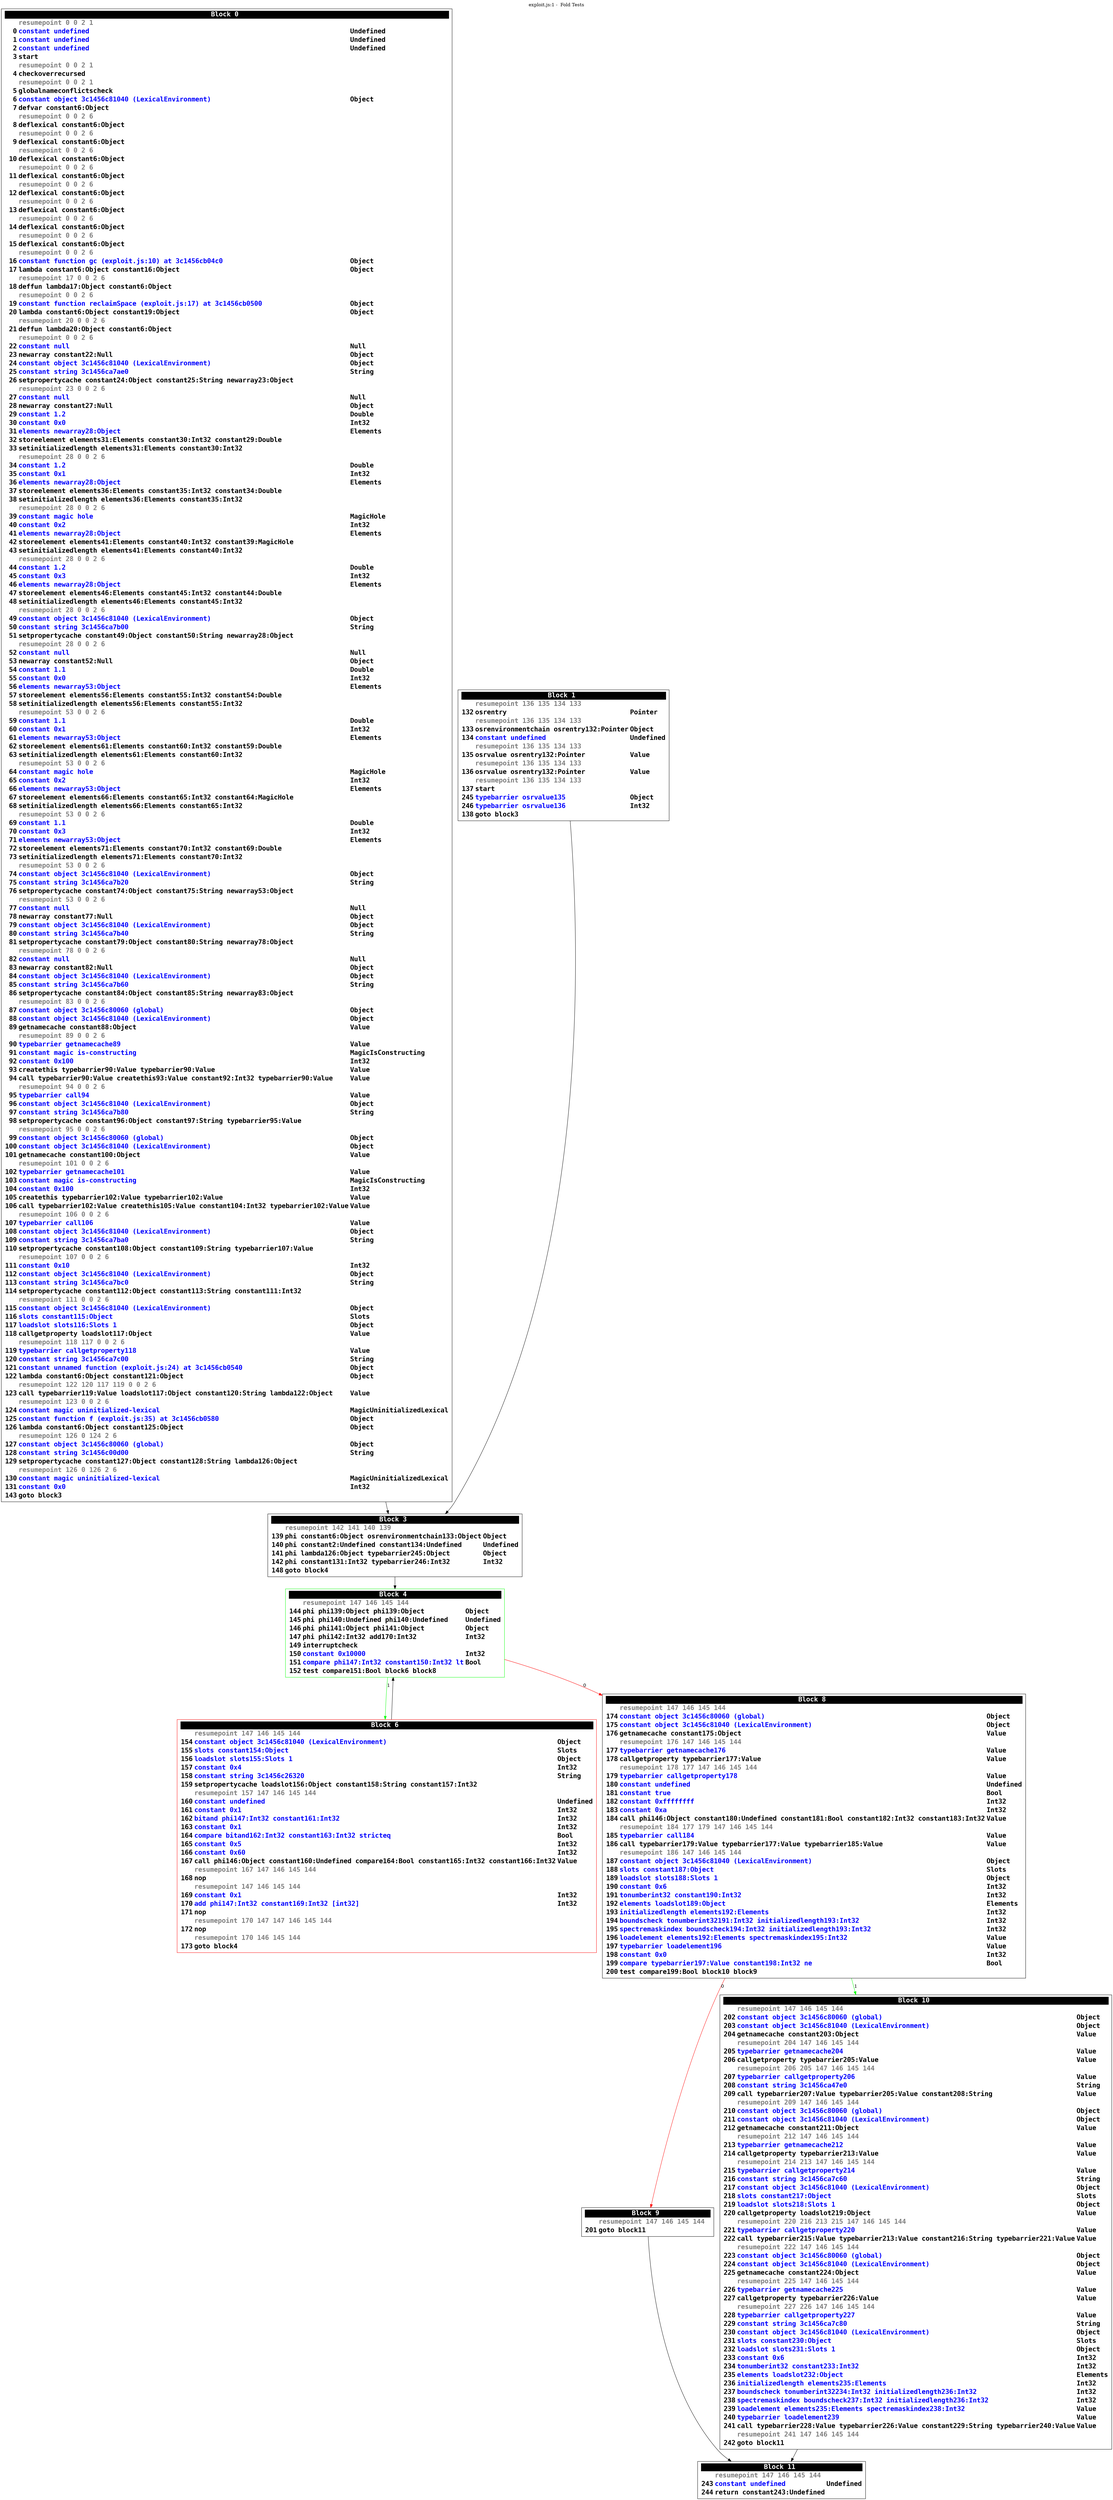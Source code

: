 digraph {
labelloc = t;
labelfontsize = 30;
label = "exploit.js:1 -  Fold Tests";
  rankdir=TB
  splines=true

  "Block0" [ shape=box fontsize=20 fontname="Consolas Bold" label=<<table border="0" cellborder="0" cellpadding="1"><tr><td align="center" bgcolor="black" colspan="3"><font color="white">Block 0 </font></td></tr><tr><td align="left"></td><td align="left"><font color="grey50">resumepoint 0 0 2 1 </font></td><td></td></tr><tr><td align="right" port="i0">0</td><td align="left"><font color="blue">constant undefined</font></td><td align="left">Undefined</td></tr><tr><td align="right" port="i1">1</td><td align="left"><font color="blue">constant undefined</font></td><td align="left">Undefined</td></tr><tr><td align="right" port="i2">2</td><td align="left"><font color="blue">constant undefined</font></td><td align="left">Undefined</td></tr><tr><td align="right" port="i3">3</td><td align="left">start</td></tr><tr><td align="left"></td><td align="left"><font color="grey50">resumepoint 0 0 2 1 </font></td><td></td></tr><tr><td align="right" port="i4">4</td><td align="left">checkoverrecursed</td></tr><tr><td align="left"></td><td align="left"><font color="grey50">resumepoint 0 0 2 1 </font></td><td></td></tr><tr><td align="right" port="i5">5</td><td align="left">globalnameconflictscheck</td></tr><tr><td align="right" port="i6">6</td><td align="left"><font color="blue">constant object 3c1456c81040 (LexicalEnvironment)</font></td><td align="left">Object</td></tr><tr><td align="right" port="i7">7</td><td align="left">defvar constant6:Object</td></tr><tr><td align="left"></td><td align="left"><font color="grey50">resumepoint 0 0 2 6 </font></td><td></td></tr><tr><td align="right" port="i8">8</td><td align="left">deflexical constant6:Object</td></tr><tr><td align="left"></td><td align="left"><font color="grey50">resumepoint 0 0 2 6 </font></td><td></td></tr><tr><td align="right" port="i9">9</td><td align="left">deflexical constant6:Object</td></tr><tr><td align="left"></td><td align="left"><font color="grey50">resumepoint 0 0 2 6 </font></td><td></td></tr><tr><td align="right" port="i10">10</td><td align="left">deflexical constant6:Object</td></tr><tr><td align="left"></td><td align="left"><font color="grey50">resumepoint 0 0 2 6 </font></td><td></td></tr><tr><td align="right" port="i11">11</td><td align="left">deflexical constant6:Object</td></tr><tr><td align="left"></td><td align="left"><font color="grey50">resumepoint 0 0 2 6 </font></td><td></td></tr><tr><td align="right" port="i12">12</td><td align="left">deflexical constant6:Object</td></tr><tr><td align="left"></td><td align="left"><font color="grey50">resumepoint 0 0 2 6 </font></td><td></td></tr><tr><td align="right" port="i13">13</td><td align="left">deflexical constant6:Object</td></tr><tr><td align="left"></td><td align="left"><font color="grey50">resumepoint 0 0 2 6 </font></td><td></td></tr><tr><td align="right" port="i14">14</td><td align="left">deflexical constant6:Object</td></tr><tr><td align="left"></td><td align="left"><font color="grey50">resumepoint 0 0 2 6 </font></td><td></td></tr><tr><td align="right" port="i15">15</td><td align="left">deflexical constant6:Object</td></tr><tr><td align="left"></td><td align="left"><font color="grey50">resumepoint 0 0 2 6 </font></td><td></td></tr><tr><td align="right" port="i16">16</td><td align="left"><font color="blue">constant function gc (exploit.js:10) at 3c1456cb04c0</font></td><td align="left">Object</td></tr><tr><td align="right" port="i17">17</td><td align="left">lambda constant6:Object constant16:Object</td><td align="left">Object</td></tr><tr><td align="left"></td><td align="left"><font color="grey50">resumepoint 17 0 0 2 6 </font></td><td></td></tr><tr><td align="right" port="i18">18</td><td align="left">deffun lambda17:Object constant6:Object</td></tr><tr><td align="left"></td><td align="left"><font color="grey50">resumepoint 0 0 2 6 </font></td><td></td></tr><tr><td align="right" port="i19">19</td><td align="left"><font color="blue">constant function reclaimSpace (exploit.js:17) at 3c1456cb0500</font></td><td align="left">Object</td></tr><tr><td align="right" port="i20">20</td><td align="left">lambda constant6:Object constant19:Object</td><td align="left">Object</td></tr><tr><td align="left"></td><td align="left"><font color="grey50">resumepoint 20 0 0 2 6 </font></td><td></td></tr><tr><td align="right" port="i21">21</td><td align="left">deffun lambda20:Object constant6:Object</td></tr><tr><td align="left"></td><td align="left"><font color="grey50">resumepoint 0 0 2 6 </font></td><td></td></tr><tr><td align="right" port="i22">22</td><td align="left"><font color="blue">constant null</font></td><td align="left">Null</td></tr><tr><td align="right" port="i23">23</td><td align="left">newarray constant22:Null</td><td align="left">Object</td></tr><tr><td align="right" port="i24">24</td><td align="left"><font color="blue">constant object 3c1456c81040 (LexicalEnvironment)</font></td><td align="left">Object</td></tr><tr><td align="right" port="i25">25</td><td align="left"><font color="blue">constant string 3c1456ca7ae0</font></td><td align="left">String</td></tr><tr><td align="right" port="i26">26</td><td align="left">setpropertycache constant24:Object constant25:String newarray23:Object</td></tr><tr><td align="left"></td><td align="left"><font color="grey50">resumepoint 23 0 0 2 6 </font></td><td></td></tr><tr><td align="right" port="i27">27</td><td align="left"><font color="blue">constant null</font></td><td align="left">Null</td></tr><tr><td align="right" port="i28">28</td><td align="left">newarray constant27:Null</td><td align="left">Object</td></tr><tr><td align="right" port="i29">29</td><td align="left"><font color="blue">constant 1.2</font></td><td align="left">Double</td></tr><tr><td align="right" port="i30">30</td><td align="left"><font color="blue">constant 0x0</font></td><td align="left">Int32</td></tr><tr><td align="right" port="i31">31</td><td align="left"><font color="blue">elements newarray28:Object</font></td><td align="left">Elements</td></tr><tr><td align="right" port="i32">32</td><td align="left">storeelement elements31:Elements constant30:Int32 constant29:Double</td></tr><tr><td align="right" port="i33">33</td><td align="left">setinitializedlength elements31:Elements constant30:Int32</td></tr><tr><td align="left"></td><td align="left"><font color="grey50">resumepoint 28 0 0 2 6 </font></td><td></td></tr><tr><td align="right" port="i34">34</td><td align="left"><font color="blue">constant 1.2</font></td><td align="left">Double</td></tr><tr><td align="right" port="i35">35</td><td align="left"><font color="blue">constant 0x1</font></td><td align="left">Int32</td></tr><tr><td align="right" port="i36">36</td><td align="left"><font color="blue">elements newarray28:Object</font></td><td align="left">Elements</td></tr><tr><td align="right" port="i37">37</td><td align="left">storeelement elements36:Elements constant35:Int32 constant34:Double</td></tr><tr><td align="right" port="i38">38</td><td align="left">setinitializedlength elements36:Elements constant35:Int32</td></tr><tr><td align="left"></td><td align="left"><font color="grey50">resumepoint 28 0 0 2 6 </font></td><td></td></tr><tr><td align="right" port="i39">39</td><td align="left"><font color="blue">constant magic hole</font></td><td align="left">MagicHole</td></tr><tr><td align="right" port="i40">40</td><td align="left"><font color="blue">constant 0x2</font></td><td align="left">Int32</td></tr><tr><td align="right" port="i41">41</td><td align="left"><font color="blue">elements newarray28:Object</font></td><td align="left">Elements</td></tr><tr><td align="right" port="i42">42</td><td align="left">storeelement elements41:Elements constant40:Int32 constant39:MagicHole</td></tr><tr><td align="right" port="i43">43</td><td align="left">setinitializedlength elements41:Elements constant40:Int32</td></tr><tr><td align="left"></td><td align="left"><font color="grey50">resumepoint 28 0 0 2 6 </font></td><td></td></tr><tr><td align="right" port="i44">44</td><td align="left"><font color="blue">constant 1.2</font></td><td align="left">Double</td></tr><tr><td align="right" port="i45">45</td><td align="left"><font color="blue">constant 0x3</font></td><td align="left">Int32</td></tr><tr><td align="right" port="i46">46</td><td align="left"><font color="blue">elements newarray28:Object</font></td><td align="left">Elements</td></tr><tr><td align="right" port="i47">47</td><td align="left">storeelement elements46:Elements constant45:Int32 constant44:Double</td></tr><tr><td align="right" port="i48">48</td><td align="left">setinitializedlength elements46:Elements constant45:Int32</td></tr><tr><td align="left"></td><td align="left"><font color="grey50">resumepoint 28 0 0 2 6 </font></td><td></td></tr><tr><td align="right" port="i49">49</td><td align="left"><font color="blue">constant object 3c1456c81040 (LexicalEnvironment)</font></td><td align="left">Object</td></tr><tr><td align="right" port="i50">50</td><td align="left"><font color="blue">constant string 3c1456ca7b00</font></td><td align="left">String</td></tr><tr><td align="right" port="i51">51</td><td align="left">setpropertycache constant49:Object constant50:String newarray28:Object</td></tr><tr><td align="left"></td><td align="left"><font color="grey50">resumepoint 28 0 0 2 6 </font></td><td></td></tr><tr><td align="right" port="i52">52</td><td align="left"><font color="blue">constant null</font></td><td align="left">Null</td></tr><tr><td align="right" port="i53">53</td><td align="left">newarray constant52:Null</td><td align="left">Object</td></tr><tr><td align="right" port="i54">54</td><td align="left"><font color="blue">constant 1.1</font></td><td align="left">Double</td></tr><tr><td align="right" port="i55">55</td><td align="left"><font color="blue">constant 0x0</font></td><td align="left">Int32</td></tr><tr><td align="right" port="i56">56</td><td align="left"><font color="blue">elements newarray53:Object</font></td><td align="left">Elements</td></tr><tr><td align="right" port="i57">57</td><td align="left">storeelement elements56:Elements constant55:Int32 constant54:Double</td></tr><tr><td align="right" port="i58">58</td><td align="left">setinitializedlength elements56:Elements constant55:Int32</td></tr><tr><td align="left"></td><td align="left"><font color="grey50">resumepoint 53 0 0 2 6 </font></td><td></td></tr><tr><td align="right" port="i59">59</td><td align="left"><font color="blue">constant 1.1</font></td><td align="left">Double</td></tr><tr><td align="right" port="i60">60</td><td align="left"><font color="blue">constant 0x1</font></td><td align="left">Int32</td></tr><tr><td align="right" port="i61">61</td><td align="left"><font color="blue">elements newarray53:Object</font></td><td align="left">Elements</td></tr><tr><td align="right" port="i62">62</td><td align="left">storeelement elements61:Elements constant60:Int32 constant59:Double</td></tr><tr><td align="right" port="i63">63</td><td align="left">setinitializedlength elements61:Elements constant60:Int32</td></tr><tr><td align="left"></td><td align="left"><font color="grey50">resumepoint 53 0 0 2 6 </font></td><td></td></tr><tr><td align="right" port="i64">64</td><td align="left"><font color="blue">constant magic hole</font></td><td align="left">MagicHole</td></tr><tr><td align="right" port="i65">65</td><td align="left"><font color="blue">constant 0x2</font></td><td align="left">Int32</td></tr><tr><td align="right" port="i66">66</td><td align="left"><font color="blue">elements newarray53:Object</font></td><td align="left">Elements</td></tr><tr><td align="right" port="i67">67</td><td align="left">storeelement elements66:Elements constant65:Int32 constant64:MagicHole</td></tr><tr><td align="right" port="i68">68</td><td align="left">setinitializedlength elements66:Elements constant65:Int32</td></tr><tr><td align="left"></td><td align="left"><font color="grey50">resumepoint 53 0 0 2 6 </font></td><td></td></tr><tr><td align="right" port="i69">69</td><td align="left"><font color="blue">constant 1.1</font></td><td align="left">Double</td></tr><tr><td align="right" port="i70">70</td><td align="left"><font color="blue">constant 0x3</font></td><td align="left">Int32</td></tr><tr><td align="right" port="i71">71</td><td align="left"><font color="blue">elements newarray53:Object</font></td><td align="left">Elements</td></tr><tr><td align="right" port="i72">72</td><td align="left">storeelement elements71:Elements constant70:Int32 constant69:Double</td></tr><tr><td align="right" port="i73">73</td><td align="left">setinitializedlength elements71:Elements constant70:Int32</td></tr><tr><td align="left"></td><td align="left"><font color="grey50">resumepoint 53 0 0 2 6 </font></td><td></td></tr><tr><td align="right" port="i74">74</td><td align="left"><font color="blue">constant object 3c1456c81040 (LexicalEnvironment)</font></td><td align="left">Object</td></tr><tr><td align="right" port="i75">75</td><td align="left"><font color="blue">constant string 3c1456ca7b20</font></td><td align="left">String</td></tr><tr><td align="right" port="i76">76</td><td align="left">setpropertycache constant74:Object constant75:String newarray53:Object</td></tr><tr><td align="left"></td><td align="left"><font color="grey50">resumepoint 53 0 0 2 6 </font></td><td></td></tr><tr><td align="right" port="i77">77</td><td align="left"><font color="blue">constant null</font></td><td align="left">Null</td></tr><tr><td align="right" port="i78">78</td><td align="left">newarray constant77:Null</td><td align="left">Object</td></tr><tr><td align="right" port="i79">79</td><td align="left"><font color="blue">constant object 3c1456c81040 (LexicalEnvironment)</font></td><td align="left">Object</td></tr><tr><td align="right" port="i80">80</td><td align="left"><font color="blue">constant string 3c1456ca7b40</font></td><td align="left">String</td></tr><tr><td align="right" port="i81">81</td><td align="left">setpropertycache constant79:Object constant80:String newarray78:Object</td></tr><tr><td align="left"></td><td align="left"><font color="grey50">resumepoint 78 0 0 2 6 </font></td><td></td></tr><tr><td align="right" port="i82">82</td><td align="left"><font color="blue">constant null</font></td><td align="left">Null</td></tr><tr><td align="right" port="i83">83</td><td align="left">newarray constant82:Null</td><td align="left">Object</td></tr><tr><td align="right" port="i84">84</td><td align="left"><font color="blue">constant object 3c1456c81040 (LexicalEnvironment)</font></td><td align="left">Object</td></tr><tr><td align="right" port="i85">85</td><td align="left"><font color="blue">constant string 3c1456ca7b60</font></td><td align="left">String</td></tr><tr><td align="right" port="i86">86</td><td align="left">setpropertycache constant84:Object constant85:String newarray83:Object</td></tr><tr><td align="left"></td><td align="left"><font color="grey50">resumepoint 83 0 0 2 6 </font></td><td></td></tr><tr><td align="right" port="i87">87</td><td align="left"><font color="blue">constant object 3c1456c80060 (global)</font></td><td align="left">Object</td></tr><tr><td align="right" port="i88">88</td><td align="left"><font color="blue">constant object 3c1456c81040 (LexicalEnvironment)</font></td><td align="left">Object</td></tr><tr><td align="right" port="i89">89</td><td align="left">getnamecache constant88:Object</td><td align="left">Value</td></tr><tr><td align="left"></td><td align="left"><font color="grey50">resumepoint 89 0 0 2 6 </font></td><td></td></tr><tr><td align="right" port="i90">90</td><td align="left"><font color="blue">typebarrier getnamecache89</font></td><td align="left">Value</td></tr><tr><td align="right" port="i91">91</td><td align="left"><font color="blue">constant magic is-constructing</font></td><td align="left">MagicIsConstructing</td></tr><tr><td align="right" port="i92">92</td><td align="left"><font color="blue">constant 0x100</font></td><td align="left">Int32</td></tr><tr><td align="right" port="i93">93</td><td align="left">createthis typebarrier90:Value typebarrier90:Value</td><td align="left">Value</td></tr><tr><td align="right" port="i94">94</td><td align="left">call typebarrier90:Value createthis93:Value constant92:Int32 typebarrier90:Value</td><td align="left">Value</td></tr><tr><td align="left"></td><td align="left"><font color="grey50">resumepoint 94 0 0 2 6 </font></td><td></td></tr><tr><td align="right" port="i95">95</td><td align="left"><font color="blue">typebarrier call94</font></td><td align="left">Value</td></tr><tr><td align="right" port="i96">96</td><td align="left"><font color="blue">constant object 3c1456c81040 (LexicalEnvironment)</font></td><td align="left">Object</td></tr><tr><td align="right" port="i97">97</td><td align="left"><font color="blue">constant string 3c1456ca7b80</font></td><td align="left">String</td></tr><tr><td align="right" port="i98">98</td><td align="left">setpropertycache constant96:Object constant97:String typebarrier95:Value</td></tr><tr><td align="left"></td><td align="left"><font color="grey50">resumepoint 95 0 0 2 6 </font></td><td></td></tr><tr><td align="right" port="i99">99</td><td align="left"><font color="blue">constant object 3c1456c80060 (global)</font></td><td align="left">Object</td></tr><tr><td align="right" port="i100">100</td><td align="left"><font color="blue">constant object 3c1456c81040 (LexicalEnvironment)</font></td><td align="left">Object</td></tr><tr><td align="right" port="i101">101</td><td align="left">getnamecache constant100:Object</td><td align="left">Value</td></tr><tr><td align="left"></td><td align="left"><font color="grey50">resumepoint 101 0 0 2 6 </font></td><td></td></tr><tr><td align="right" port="i102">102</td><td align="left"><font color="blue">typebarrier getnamecache101</font></td><td align="left">Value</td></tr><tr><td align="right" port="i103">103</td><td align="left"><font color="blue">constant magic is-constructing</font></td><td align="left">MagicIsConstructing</td></tr><tr><td align="right" port="i104">104</td><td align="left"><font color="blue">constant 0x100</font></td><td align="left">Int32</td></tr><tr><td align="right" port="i105">105</td><td align="left">createthis typebarrier102:Value typebarrier102:Value</td><td align="left">Value</td></tr><tr><td align="right" port="i106">106</td><td align="left">call typebarrier102:Value createthis105:Value constant104:Int32 typebarrier102:Value</td><td align="left">Value</td></tr><tr><td align="left"></td><td align="left"><font color="grey50">resumepoint 106 0 0 2 6 </font></td><td></td></tr><tr><td align="right" port="i107">107</td><td align="left"><font color="blue">typebarrier call106</font></td><td align="left">Value</td></tr><tr><td align="right" port="i108">108</td><td align="left"><font color="blue">constant object 3c1456c81040 (LexicalEnvironment)</font></td><td align="left">Object</td></tr><tr><td align="right" port="i109">109</td><td align="left"><font color="blue">constant string 3c1456ca7ba0</font></td><td align="left">String</td></tr><tr><td align="right" port="i110">110</td><td align="left">setpropertycache constant108:Object constant109:String typebarrier107:Value</td></tr><tr><td align="left"></td><td align="left"><font color="grey50">resumepoint 107 0 0 2 6 </font></td><td></td></tr><tr><td align="right" port="i111">111</td><td align="left"><font color="blue">constant 0x10</font></td><td align="left">Int32</td></tr><tr><td align="right" port="i112">112</td><td align="left"><font color="blue">constant object 3c1456c81040 (LexicalEnvironment)</font></td><td align="left">Object</td></tr><tr><td align="right" port="i113">113</td><td align="left"><font color="blue">constant string 3c1456ca7bc0</font></td><td align="left">String</td></tr><tr><td align="right" port="i114">114</td><td align="left">setpropertycache constant112:Object constant113:String constant111:Int32</td></tr><tr><td align="left"></td><td align="left"><font color="grey50">resumepoint 111 0 0 2 6 </font></td><td></td></tr><tr><td align="right" port="i115">115</td><td align="left"><font color="blue">constant object 3c1456c81040 (LexicalEnvironment)</font></td><td align="left">Object</td></tr><tr><td align="right" port="i116">116</td><td align="left"><font color="blue">slots constant115:Object</font></td><td align="left">Slots</td></tr><tr><td align="right" port="i117">117</td><td align="left"><font color="blue">loadslot slots116:Slots 1</font></td><td align="left">Object</td></tr><tr><td align="right" port="i118">118</td><td align="left">callgetproperty loadslot117:Object</td><td align="left">Value</td></tr><tr><td align="left"></td><td align="left"><font color="grey50">resumepoint 118 117 0 0 2 6 </font></td><td></td></tr><tr><td align="right" port="i119">119</td><td align="left"><font color="blue">typebarrier callgetproperty118</font></td><td align="left">Value</td></tr><tr><td align="right" port="i120">120</td><td align="left"><font color="blue">constant string 3c1456ca7c00</font></td><td align="left">String</td></tr><tr><td align="right" port="i121">121</td><td align="left"><font color="blue">constant unnamed function (exploit.js:24) at 3c1456cb0540</font></td><td align="left">Object</td></tr><tr><td align="right" port="i122">122</td><td align="left">lambda constant6:Object constant121:Object</td><td align="left">Object</td></tr><tr><td align="left"></td><td align="left"><font color="grey50">resumepoint 122 120 117 119 0 0 2 6 </font></td><td></td></tr><tr><td align="right" port="i123">123</td><td align="left">call typebarrier119:Value loadslot117:Object constant120:String lambda122:Object</td><td align="left">Value</td></tr><tr><td align="left"></td><td align="left"><font color="grey50">resumepoint 123 0 0 2 6 </font></td><td></td></tr><tr><td align="right" port="i124">124</td><td align="left"><font color="blue">constant magic uninitialized-lexical</font></td><td align="left">MagicUninitializedLexical</td></tr><tr><td align="right" port="i125">125</td><td align="left"><font color="blue">constant function f (exploit.js:35) at 3c1456cb0580</font></td><td align="left">Object</td></tr><tr><td align="right" port="i126">126</td><td align="left">lambda constant6:Object constant125:Object</td><td align="left">Object</td></tr><tr><td align="left"></td><td align="left"><font color="grey50">resumepoint 126 0 124 2 6 </font></td><td></td></tr><tr><td align="right" port="i127">127</td><td align="left"><font color="blue">constant object 3c1456c80060 (global)</font></td><td align="left">Object</td></tr><tr><td align="right" port="i128">128</td><td align="left"><font color="blue">constant string 3c1456c00d00</font></td><td align="left">String</td></tr><tr><td align="right" port="i129">129</td><td align="left">setpropertycache constant127:Object constant128:String lambda126:Object</td></tr><tr><td align="left"></td><td align="left"><font color="grey50">resumepoint 126 0 126 2 6 </font></td><td></td></tr><tr><td align="right" port="i130">130</td><td align="left"><font color="blue">constant magic uninitialized-lexical</font></td><td align="left">MagicUninitializedLexical</td></tr><tr><td align="right" port="i131">131</td><td align="left"><font color="blue">constant 0x0</font></td><td align="left">Int32</td></tr><tr><td align="right" port="i143">143</td><td align="left">goto block3</td></tr></table>> ] ;
  "Block1" [ shape=box fontsize=20 fontname="Consolas Bold" label=<<table border="0" cellborder="0" cellpadding="1"><tr><td align="center" bgcolor="black" colspan="3"><font color="white">Block 1 </font></td></tr><tr><td align="left"></td><td align="left"><font color="grey50">resumepoint 136 135 134 133 </font></td><td></td></tr><tr><td align="right" port="i132">132</td><td align="left">osrentry</td><td align="left">Pointer</td></tr><tr><td align="left"></td><td align="left"><font color="grey50">resumepoint 136 135 134 133 </font></td><td></td></tr><tr><td align="right" port="i133">133</td><td align="left">osrenvironmentchain osrentry132:Pointer</td><td align="left">Object</td></tr><tr><td align="right" port="i134">134</td><td align="left"><font color="blue">constant undefined</font></td><td align="left">Undefined</td></tr><tr><td align="left"></td><td align="left"><font color="grey50">resumepoint 136 135 134 133 </font></td><td></td></tr><tr><td align="right" port="i135">135</td><td align="left">osrvalue osrentry132:Pointer</td><td align="left">Value</td></tr><tr><td align="left"></td><td align="left"><font color="grey50">resumepoint 136 135 134 133 </font></td><td></td></tr><tr><td align="right" port="i136">136</td><td align="left">osrvalue osrentry132:Pointer</td><td align="left">Value</td></tr><tr><td align="left"></td><td align="left"><font color="grey50">resumepoint 136 135 134 133 </font></td><td></td></tr><tr><td align="right" port="i137">137</td><td align="left">start</td></tr><tr><td align="right" port="i245">245</td><td align="left"><font color="blue">typebarrier osrvalue135</font></td><td align="left">Object</td></tr><tr><td align="right" port="i246">246</td><td align="left"><font color="blue">typebarrier osrvalue136</font></td><td align="left">Int32</td></tr><tr><td align="right" port="i138">138</td><td align="left">goto block3</td></tr></table>> ] ;
  "Block3" [ shape=box fontsize=20 fontname="Consolas Bold" label=<<table border="0" cellborder="0" cellpadding="1"><tr><td align="center" bgcolor="black" colspan="3"><font color="white">Block 3 </font></td></tr><tr><td align="left"></td><td align="left"><font color="grey50">resumepoint 142 141 140 139 </font></td><td></td></tr><tr><td align="right" port="i139">139</td><td align="left">phi constant6:Object osrenvironmentchain133:Object</td><td align="left">Object</td></tr><tr><td align="right" port="i140">140</td><td align="left">phi constant2:Undefined constant134:Undefined</td><td align="left">Undefined</td></tr><tr><td align="right" port="i141">141</td><td align="left">phi lambda126:Object typebarrier245:Object</td><td align="left">Object</td></tr><tr><td align="right" port="i142">142</td><td align="left">phi constant131:Int32 typebarrier246:Int32</td><td align="left">Int32</td></tr><tr><td align="right" port="i148">148</td><td align="left">goto block4</td></tr></table>> ] ;
  "Block4" [ color=green shape=box fontsize=20 fontname="Consolas Bold" label=<<table border="0" cellborder="0" cellpadding="1"><tr><td align="center" bgcolor="black" colspan="3"><font color="white">Block 4 </font></td></tr><tr><td align="left"></td><td align="left"><font color="grey50">resumepoint 147 146 145 144 </font></td><td></td></tr><tr><td align="right" port="i144">144</td><td align="left">phi phi139:Object phi139:Object</td><td align="left">Object</td></tr><tr><td align="right" port="i145">145</td><td align="left">phi phi140:Undefined phi140:Undefined</td><td align="left">Undefined</td></tr><tr><td align="right" port="i146">146</td><td align="left">phi phi141:Object phi141:Object</td><td align="left">Object</td></tr><tr><td align="right" port="i147">147</td><td align="left">phi phi142:Int32 add170:Int32</td><td align="left">Int32</td></tr><tr><td align="right" port="i149">149</td><td align="left">interruptcheck</td></tr><tr><td align="right" port="i150">150</td><td align="left"><font color="blue">constant 0x10000</font></td><td align="left">Int32</td></tr><tr><td align="right" port="i151">151</td><td align="left"><font color="blue">compare phi147:Int32 constant150:Int32 lt</font></td><td align="left">Bool</td></tr><tr><td align="right" port="i152">152</td><td align="left">test compare151:Bool block6 block8</td></tr></table>> ] ;
  "Block6" [ color=red shape=box fontsize=20 fontname="Consolas Bold" label=<<table border="0" cellborder="0" cellpadding="1"><tr><td align="center" bgcolor="black" colspan="3"><font color="white">Block 6 </font></td></tr><tr><td align="left"></td><td align="left"><font color="grey50">resumepoint 147 146 145 144 </font></td><td></td></tr><tr><td align="right" port="i154">154</td><td align="left"><font color="blue">constant object 3c1456c81040 (LexicalEnvironment)</font></td><td align="left">Object</td></tr><tr><td align="right" port="i155">155</td><td align="left"><font color="blue">slots constant154:Object</font></td><td align="left">Slots</td></tr><tr><td align="right" port="i156">156</td><td align="left"><font color="blue">loadslot slots155:Slots 1</font></td><td align="left">Object</td></tr><tr><td align="right" port="i157">157</td><td align="left"><font color="blue">constant 0x4</font></td><td align="left">Int32</td></tr><tr><td align="right" port="i158">158</td><td align="left"><font color="blue">constant string 3c1456c26320</font></td><td align="left">String</td></tr><tr><td align="right" port="i159">159</td><td align="left">setpropertycache loadslot156:Object constant158:String constant157:Int32</td></tr><tr><td align="left"></td><td align="left"><font color="grey50">resumepoint 157 147 146 145 144 </font></td><td></td></tr><tr><td align="right" port="i160">160</td><td align="left"><font color="blue">constant undefined</font></td><td align="left">Undefined</td></tr><tr><td align="right" port="i161">161</td><td align="left"><font color="blue">constant 0x1</font></td><td align="left">Int32</td></tr><tr><td align="right" port="i162">162</td><td align="left"><font color="blue">bitand phi147:Int32 constant161:Int32</font></td><td align="left">Int32</td></tr><tr><td align="right" port="i163">163</td><td align="left"><font color="blue">constant 0x1</font></td><td align="left">Int32</td></tr><tr><td align="right" port="i164">164</td><td align="left"><font color="blue">compare bitand162:Int32 constant163:Int32 stricteq</font></td><td align="left">Bool</td></tr><tr><td align="right" port="i165">165</td><td align="left"><font color="blue">constant 0x5</font></td><td align="left">Int32</td></tr><tr><td align="right" port="i166">166</td><td align="left"><font color="blue">constant 0x60</font></td><td align="left">Int32</td></tr><tr><td align="right" port="i167">167</td><td align="left">call phi146:Object constant160:Undefined compare164:Bool constant165:Int32 constant166:Int32</td><td align="left">Value</td></tr><tr><td align="left"></td><td align="left"><font color="grey50">resumepoint 167 147 146 145 144 </font></td><td></td></tr><tr><td align="right" port="i168">168</td><td align="left">nop</td></tr><tr><td align="left"></td><td align="left"><font color="grey50">resumepoint 147 146 145 144 </font></td><td></td></tr><tr><td align="right" port="i169">169</td><td align="left"><font color="blue">constant 0x1</font></td><td align="left">Int32</td></tr><tr><td align="right" port="i170">170</td><td align="left"><font color="blue">add phi147:Int32 constant169:Int32 [int32]</font></td><td align="left">Int32</td></tr><tr><td align="right" port="i171">171</td><td align="left">nop</td></tr><tr><td align="left"></td><td align="left"><font color="grey50">resumepoint 170 147 147 146 145 144 </font></td><td></td></tr><tr><td align="right" port="i172">172</td><td align="left">nop</td></tr><tr><td align="left"></td><td align="left"><font color="grey50">resumepoint 170 146 145 144 </font></td><td></td></tr><tr><td align="right" port="i173">173</td><td align="left">goto block4</td></tr></table>> ] ;
  "Block8" [ shape=box fontsize=20 fontname="Consolas Bold" label=<<table border="0" cellborder="0" cellpadding="1"><tr><td align="center" bgcolor="black" colspan="3"><font color="white">Block 8 </font></td></tr><tr><td align="left"></td><td align="left"><font color="grey50">resumepoint 147 146 145 144 </font></td><td></td></tr><tr><td align="right" port="i174">174</td><td align="left"><font color="blue">constant object 3c1456c80060 (global)</font></td><td align="left">Object</td></tr><tr><td align="right" port="i175">175</td><td align="left"><font color="blue">constant object 3c1456c81040 (LexicalEnvironment)</font></td><td align="left">Object</td></tr><tr><td align="right" port="i176">176</td><td align="left">getnamecache constant175:Object</td><td align="left">Value</td></tr><tr><td align="left"></td><td align="left"><font color="grey50">resumepoint 176 147 146 145 144 </font></td><td></td></tr><tr><td align="right" port="i177">177</td><td align="left"><font color="blue">typebarrier getnamecache176</font></td><td align="left">Value</td></tr><tr><td align="right" port="i178">178</td><td align="left">callgetproperty typebarrier177:Value</td><td align="left">Value</td></tr><tr><td align="left"></td><td align="left"><font color="grey50">resumepoint 178 177 147 146 145 144 </font></td><td></td></tr><tr><td align="right" port="i179">179</td><td align="left"><font color="blue">typebarrier callgetproperty178</font></td><td align="left">Value</td></tr><tr><td align="right" port="i180">180</td><td align="left"><font color="blue">constant undefined</font></td><td align="left">Undefined</td></tr><tr><td align="right" port="i181">181</td><td align="left"><font color="blue">constant true</font></td><td align="left">Bool</td></tr><tr><td align="right" port="i182">182</td><td align="left"><font color="blue">constant 0xffffffff</font></td><td align="left">Int32</td></tr><tr><td align="right" port="i183">183</td><td align="left"><font color="blue">constant 0xa</font></td><td align="left">Int32</td></tr><tr><td align="right" port="i184">184</td><td align="left">call phi146:Object constant180:Undefined constant181:Bool constant182:Int32 constant183:Int32</td><td align="left">Value</td></tr><tr><td align="left"></td><td align="left"><font color="grey50">resumepoint 184 177 179 147 146 145 144 </font></td><td></td></tr><tr><td align="right" port="i185">185</td><td align="left"><font color="blue">typebarrier call184</font></td><td align="left">Value</td></tr><tr><td align="right" port="i186">186</td><td align="left">call typebarrier179:Value typebarrier177:Value typebarrier185:Value</td><td align="left">Value</td></tr><tr><td align="left"></td><td align="left"><font color="grey50">resumepoint 186 147 146 145 144 </font></td><td></td></tr><tr><td align="right" port="i187">187</td><td align="left"><font color="blue">constant object 3c1456c81040 (LexicalEnvironment)</font></td><td align="left">Object</td></tr><tr><td align="right" port="i188">188</td><td align="left"><font color="blue">slots constant187:Object</font></td><td align="left">Slots</td></tr><tr><td align="right" port="i189">189</td><td align="left"><font color="blue">loadslot slots188:Slots 1</font></td><td align="left">Object</td></tr><tr><td align="right" port="i190">190</td><td align="left"><font color="blue">constant 0x6</font></td><td align="left">Int32</td></tr><tr><td align="right" port="i191">191</td><td align="left"><font color="blue">tonumberint32 constant190:Int32</font></td><td align="left">Int32</td></tr><tr><td align="right" port="i192">192</td><td align="left"><font color="blue">elements loadslot189:Object</font></td><td align="left">Elements</td></tr><tr><td align="right" port="i193">193</td><td align="left"><font color="blue">initializedlength elements192:Elements</font></td><td align="left">Int32</td></tr><tr><td align="right" port="i194">194</td><td align="left"><font color="blue">boundscheck tonumberint32191:Int32 initializedlength193:Int32</font></td><td align="left">Int32</td></tr><tr><td align="right" port="i195">195</td><td align="left"><font color="blue">spectremaskindex boundscheck194:Int32 initializedlength193:Int32</font></td><td align="left">Int32</td></tr><tr><td align="right" port="i196">196</td><td align="left"><font color="blue">loadelement elements192:Elements spectremaskindex195:Int32</font></td><td align="left">Value</td></tr><tr><td align="right" port="i197">197</td><td align="left"><font color="blue">typebarrier loadelement196</font></td><td align="left">Value</td></tr><tr><td align="right" port="i198">198</td><td align="left"><font color="blue">constant 0x0</font></td><td align="left">Int32</td></tr><tr><td align="right" port="i199">199</td><td align="left"><font color="blue">compare typebarrier197:Value constant198:Int32 ne</font></td><td align="left">Bool</td></tr><tr><td align="right" port="i200">200</td><td align="left">test compare199:Bool block10 block9</td></tr></table>> ] ;
  "Block9" [ shape=box fontsize=20 fontname="Consolas Bold" label=<<table border="0" cellborder="0" cellpadding="1"><tr><td align="center" bgcolor="black" colspan="3"><font color="white">Block 9 </font></td></tr><tr><td align="left"></td><td align="left"><font color="grey50">resumepoint 147 146 145 144 </font></td><td></td></tr><tr><td align="right" port="i201">201</td><td align="left">goto block11</td></tr></table>> ] ;
  "Block10" [ shape=box fontsize=20 fontname="Consolas Bold" label=<<table border="0" cellborder="0" cellpadding="1"><tr><td align="center" bgcolor="black" colspan="3"><font color="white">Block 10 </font></td></tr><tr><td align="left"></td><td align="left"><font color="grey50">resumepoint 147 146 145 144 </font></td><td></td></tr><tr><td align="right" port="i202">202</td><td align="left"><font color="blue">constant object 3c1456c80060 (global)</font></td><td align="left">Object</td></tr><tr><td align="right" port="i203">203</td><td align="left"><font color="blue">constant object 3c1456c81040 (LexicalEnvironment)</font></td><td align="left">Object</td></tr><tr><td align="right" port="i204">204</td><td align="left">getnamecache constant203:Object</td><td align="left">Value</td></tr><tr><td align="left"></td><td align="left"><font color="grey50">resumepoint 204 147 146 145 144 </font></td><td></td></tr><tr><td align="right" port="i205">205</td><td align="left"><font color="blue">typebarrier getnamecache204</font></td><td align="left">Value</td></tr><tr><td align="right" port="i206">206</td><td align="left">callgetproperty typebarrier205:Value</td><td align="left">Value</td></tr><tr><td align="left"></td><td align="left"><font color="grey50">resumepoint 206 205 147 146 145 144 </font></td><td></td></tr><tr><td align="right" port="i207">207</td><td align="left"><font color="blue">typebarrier callgetproperty206</font></td><td align="left">Value</td></tr><tr><td align="right" port="i208">208</td><td align="left"><font color="blue">constant string 3c1456ca47e0</font></td><td align="left">String</td></tr><tr><td align="right" port="i209">209</td><td align="left">call typebarrier207:Value typebarrier205:Value constant208:String</td><td align="left">Value</td></tr><tr><td align="left"></td><td align="left"><font color="grey50">resumepoint 209 147 146 145 144 </font></td><td></td></tr><tr><td align="right" port="i210">210</td><td align="left"><font color="blue">constant object 3c1456c80060 (global)</font></td><td align="left">Object</td></tr><tr><td align="right" port="i211">211</td><td align="left"><font color="blue">constant object 3c1456c81040 (LexicalEnvironment)</font></td><td align="left">Object</td></tr><tr><td align="right" port="i212">212</td><td align="left">getnamecache constant211:Object</td><td align="left">Value</td></tr><tr><td align="left"></td><td align="left"><font color="grey50">resumepoint 212 147 146 145 144 </font></td><td></td></tr><tr><td align="right" port="i213">213</td><td align="left"><font color="blue">typebarrier getnamecache212</font></td><td align="left">Value</td></tr><tr><td align="right" port="i214">214</td><td align="left">callgetproperty typebarrier213:Value</td><td align="left">Value</td></tr><tr><td align="left"></td><td align="left"><font color="grey50">resumepoint 214 213 147 146 145 144 </font></td><td></td></tr><tr><td align="right" port="i215">215</td><td align="left"><font color="blue">typebarrier callgetproperty214</font></td><td align="left">Value</td></tr><tr><td align="right" port="i216">216</td><td align="left"><font color="blue">constant string 3c1456ca7c60</font></td><td align="left">String</td></tr><tr><td align="right" port="i217">217</td><td align="left"><font color="blue">constant object 3c1456c81040 (LexicalEnvironment)</font></td><td align="left">Object</td></tr><tr><td align="right" port="i218">218</td><td align="left"><font color="blue">slots constant217:Object</font></td><td align="left">Slots</td></tr><tr><td align="right" port="i219">219</td><td align="left"><font color="blue">loadslot slots218:Slots 1</font></td><td align="left">Object</td></tr><tr><td align="right" port="i220">220</td><td align="left">callgetproperty loadslot219:Object</td><td align="left">Value</td></tr><tr><td align="left"></td><td align="left"><font color="grey50">resumepoint 220 216 213 215 147 146 145 144 </font></td><td></td></tr><tr><td align="right" port="i221">221</td><td align="left"><font color="blue">typebarrier callgetproperty220</font></td><td align="left">Value</td></tr><tr><td align="right" port="i222">222</td><td align="left">call typebarrier215:Value typebarrier213:Value constant216:String typebarrier221:Value</td><td align="left">Value</td></tr><tr><td align="left"></td><td align="left"><font color="grey50">resumepoint 222 147 146 145 144 </font></td><td></td></tr><tr><td align="right" port="i223">223</td><td align="left"><font color="blue">constant object 3c1456c80060 (global)</font></td><td align="left">Object</td></tr><tr><td align="right" port="i224">224</td><td align="left"><font color="blue">constant object 3c1456c81040 (LexicalEnvironment)</font></td><td align="left">Object</td></tr><tr><td align="right" port="i225">225</td><td align="left">getnamecache constant224:Object</td><td align="left">Value</td></tr><tr><td align="left"></td><td align="left"><font color="grey50">resumepoint 225 147 146 145 144 </font></td><td></td></tr><tr><td align="right" port="i226">226</td><td align="left"><font color="blue">typebarrier getnamecache225</font></td><td align="left">Value</td></tr><tr><td align="right" port="i227">227</td><td align="left">callgetproperty typebarrier226:Value</td><td align="left">Value</td></tr><tr><td align="left"></td><td align="left"><font color="grey50">resumepoint 227 226 147 146 145 144 </font></td><td></td></tr><tr><td align="right" port="i228">228</td><td align="left"><font color="blue">typebarrier callgetproperty227</font></td><td align="left">Value</td></tr><tr><td align="right" port="i229">229</td><td align="left"><font color="blue">constant string 3c1456ca7c80</font></td><td align="left">String</td></tr><tr><td align="right" port="i230">230</td><td align="left"><font color="blue">constant object 3c1456c81040 (LexicalEnvironment)</font></td><td align="left">Object</td></tr><tr><td align="right" port="i231">231</td><td align="left"><font color="blue">slots constant230:Object</font></td><td align="left">Slots</td></tr><tr><td align="right" port="i232">232</td><td align="left"><font color="blue">loadslot slots231:Slots 1</font></td><td align="left">Object</td></tr><tr><td align="right" port="i233">233</td><td align="left"><font color="blue">constant 0x6</font></td><td align="left">Int32</td></tr><tr><td align="right" port="i234">234</td><td align="left"><font color="blue">tonumberint32 constant233:Int32</font></td><td align="left">Int32</td></tr><tr><td align="right" port="i235">235</td><td align="left"><font color="blue">elements loadslot232:Object</font></td><td align="left">Elements</td></tr><tr><td align="right" port="i236">236</td><td align="left"><font color="blue">initializedlength elements235:Elements</font></td><td align="left">Int32</td></tr><tr><td align="right" port="i237">237</td><td align="left"><font color="blue">boundscheck tonumberint32234:Int32 initializedlength236:Int32</font></td><td align="left">Int32</td></tr><tr><td align="right" port="i238">238</td><td align="left"><font color="blue">spectremaskindex boundscheck237:Int32 initializedlength236:Int32</font></td><td align="left">Int32</td></tr><tr><td align="right" port="i239">239</td><td align="left"><font color="blue">loadelement elements235:Elements spectremaskindex238:Int32</font></td><td align="left">Value</td></tr><tr><td align="right" port="i240">240</td><td align="left"><font color="blue">typebarrier loadelement239</font></td><td align="left">Value</td></tr><tr><td align="right" port="i241">241</td><td align="left">call typebarrier228:Value typebarrier226:Value constant229:String typebarrier240:Value</td><td align="left">Value</td></tr><tr><td align="left"></td><td align="left"><font color="grey50">resumepoint 241 147 146 145 144 </font></td><td></td></tr><tr><td align="right" port="i242">242</td><td align="left">goto block11</td></tr></table>> ] ;
  "Block11" [ shape=box fontsize=20 fontname="Consolas Bold" label=<<table border="0" cellborder="0" cellpadding="1"><tr><td align="center" bgcolor="black" colspan="3"><font color="white">Block 11 </font></td></tr><tr><td align="left"></td><td align="left"><font color="grey50">resumepoint 147 146 145 144 </font></td><td></td></tr><tr><td align="right" port="i243">243</td><td align="left"><font color="blue">constant undefined</font></td><td align="left">Undefined</td></tr><tr><td align="right" port="i244">244</td><td align="left">return constant243:Undefined</td></tr></table>> ] ;

  "Block0" -> "Block3" ;
  "Block1" -> "Block3" ;
  "Block3" -> "Block4" ;
  "Block4" -> "Block6" [ color=green label=1 ] ;
  "Block4" -> "Block8" [ color=red label=0 ] ;
  "Block6" -> "Block4" ;
  "Block8" -> "Block10" [ color=green label=1 ] ;
  "Block8" -> "Block9" [ color=red label=0 ] ;
  "Block9" -> "Block11" ;
  "Block10" -> "Block11" ;
}
